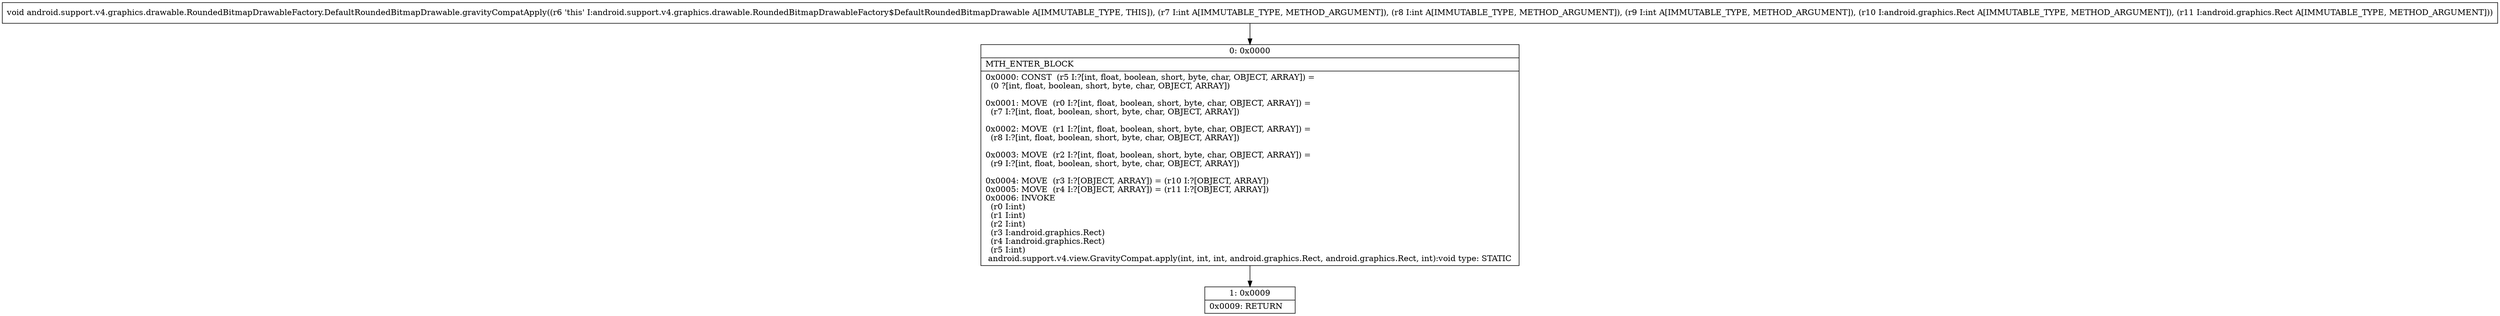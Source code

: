 digraph "CFG forandroid.support.v4.graphics.drawable.RoundedBitmapDrawableFactory.DefaultRoundedBitmapDrawable.gravityCompatApply(IIILandroid\/graphics\/Rect;Landroid\/graphics\/Rect;)V" {
Node_0 [shape=record,label="{0\:\ 0x0000|MTH_ENTER_BLOCK\l|0x0000: CONST  (r5 I:?[int, float, boolean, short, byte, char, OBJECT, ARRAY]) = \l  (0 ?[int, float, boolean, short, byte, char, OBJECT, ARRAY])\l \l0x0001: MOVE  (r0 I:?[int, float, boolean, short, byte, char, OBJECT, ARRAY]) = \l  (r7 I:?[int, float, boolean, short, byte, char, OBJECT, ARRAY])\l \l0x0002: MOVE  (r1 I:?[int, float, boolean, short, byte, char, OBJECT, ARRAY]) = \l  (r8 I:?[int, float, boolean, short, byte, char, OBJECT, ARRAY])\l \l0x0003: MOVE  (r2 I:?[int, float, boolean, short, byte, char, OBJECT, ARRAY]) = \l  (r9 I:?[int, float, boolean, short, byte, char, OBJECT, ARRAY])\l \l0x0004: MOVE  (r3 I:?[OBJECT, ARRAY]) = (r10 I:?[OBJECT, ARRAY]) \l0x0005: MOVE  (r4 I:?[OBJECT, ARRAY]) = (r11 I:?[OBJECT, ARRAY]) \l0x0006: INVOKE  \l  (r0 I:int)\l  (r1 I:int)\l  (r2 I:int)\l  (r3 I:android.graphics.Rect)\l  (r4 I:android.graphics.Rect)\l  (r5 I:int)\l android.support.v4.view.GravityCompat.apply(int, int, int, android.graphics.Rect, android.graphics.Rect, int):void type: STATIC \l}"];
Node_1 [shape=record,label="{1\:\ 0x0009|0x0009: RETURN   \l}"];
MethodNode[shape=record,label="{void android.support.v4.graphics.drawable.RoundedBitmapDrawableFactory.DefaultRoundedBitmapDrawable.gravityCompatApply((r6 'this' I:android.support.v4.graphics.drawable.RoundedBitmapDrawableFactory$DefaultRoundedBitmapDrawable A[IMMUTABLE_TYPE, THIS]), (r7 I:int A[IMMUTABLE_TYPE, METHOD_ARGUMENT]), (r8 I:int A[IMMUTABLE_TYPE, METHOD_ARGUMENT]), (r9 I:int A[IMMUTABLE_TYPE, METHOD_ARGUMENT]), (r10 I:android.graphics.Rect A[IMMUTABLE_TYPE, METHOD_ARGUMENT]), (r11 I:android.graphics.Rect A[IMMUTABLE_TYPE, METHOD_ARGUMENT])) }"];
MethodNode -> Node_0;
Node_0 -> Node_1;
}

